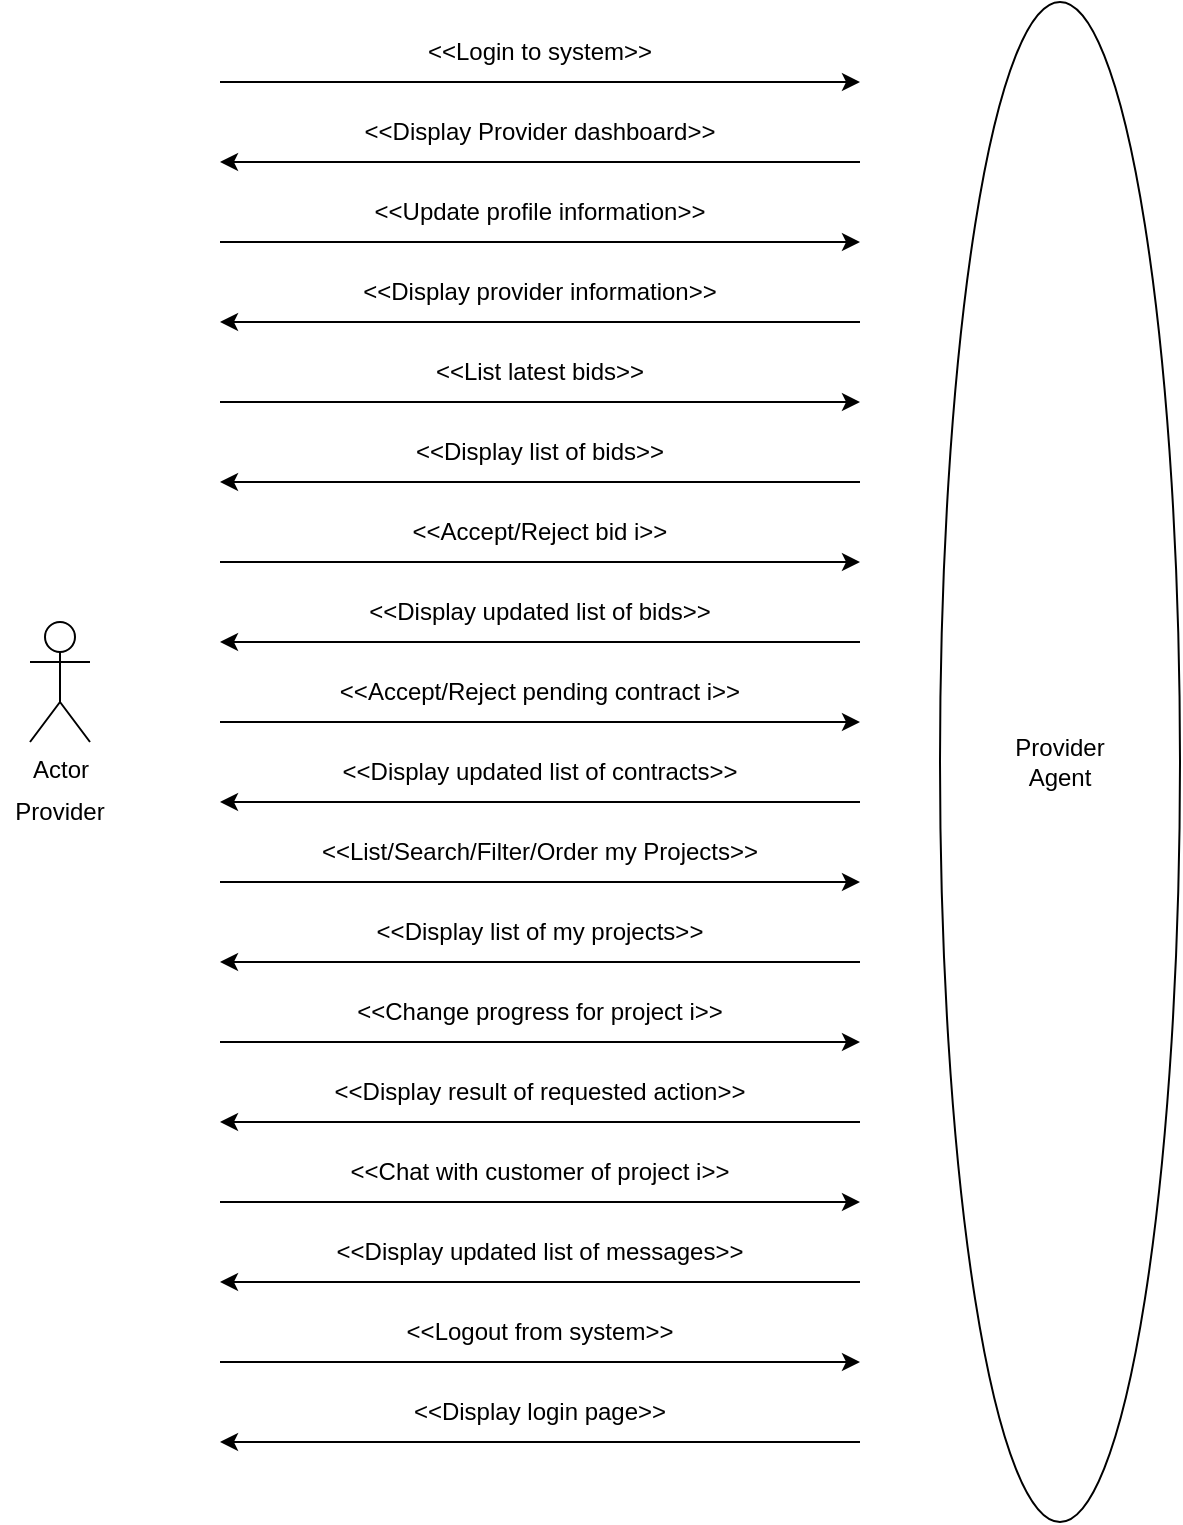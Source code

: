 <mxfile version="20.3.0" type="device"><diagram id="d9zIWpUxc9i_ES4YGlRj" name="Page-1"><mxGraphModel dx="1038" dy="649" grid="1" gridSize="10" guides="1" tooltips="1" connect="1" arrows="1" fold="1" page="1" pageScale="1" pageWidth="827" pageHeight="1169" math="0" shadow="0"><root><mxCell id="0"/><mxCell id="1" parent="0"/><mxCell id="m6YlHAo7tz0THWM_aI---8" value="" style="group" vertex="1" connectable="0" parent="1"><mxGeometry x="240" y="130" width="320" height="70" as="geometry"/></mxCell><mxCell id="m6YlHAo7tz0THWM_aI---4" value="" style="endArrow=classic;html=1;rounded=0;" edge="1" parent="m6YlHAo7tz0THWM_aI---8"><mxGeometry width="50" height="50" relative="1" as="geometry"><mxPoint y="30" as="sourcePoint"/><mxPoint x="320" y="30" as="targetPoint"/></mxGeometry></mxCell><mxCell id="m6YlHAo7tz0THWM_aI---5" value="&amp;lt;&amp;lt;Login to system&amp;gt;&amp;gt;" style="text;html=1;strokeColor=none;fillColor=none;align=center;verticalAlign=middle;whiteSpace=wrap;rounded=0;" vertex="1" parent="m6YlHAo7tz0THWM_aI---8"><mxGeometry x="40" width="240" height="30" as="geometry"/></mxCell><mxCell id="m6YlHAo7tz0THWM_aI---6" value="" style="endArrow=classic;html=1;rounded=0;" edge="1" parent="m6YlHAo7tz0THWM_aI---8"><mxGeometry width="50" height="50" relative="1" as="geometry"><mxPoint x="320" y="70" as="sourcePoint"/><mxPoint y="70" as="targetPoint"/></mxGeometry></mxCell><mxCell id="m6YlHAo7tz0THWM_aI---7" value="&amp;lt;&amp;lt;Display Provider dashboard&amp;gt;&amp;gt;" style="text;html=1;strokeColor=none;fillColor=none;align=center;verticalAlign=middle;whiteSpace=wrap;rounded=0;" vertex="1" parent="m6YlHAo7tz0THWM_aI---8"><mxGeometry x="40" y="40" width="240" height="30" as="geometry"/></mxCell><mxCell id="m6YlHAo7tz0THWM_aI---9" value="" style="group" vertex="1" connectable="0" parent="1"><mxGeometry x="240" y="530" width="320" height="70" as="geometry"/></mxCell><mxCell id="m6YlHAo7tz0THWM_aI---10" value="" style="endArrow=classic;html=1;rounded=0;" edge="1" parent="m6YlHAo7tz0THWM_aI---9"><mxGeometry width="50" height="50" relative="1" as="geometry"><mxPoint y="30" as="sourcePoint"/><mxPoint x="320" y="30" as="targetPoint"/></mxGeometry></mxCell><mxCell id="m6YlHAo7tz0THWM_aI---11" value="&amp;lt;&amp;lt;List/Search/Filter/Order my Projects&amp;gt;&amp;gt;" style="text;html=1;strokeColor=none;fillColor=none;align=center;verticalAlign=middle;whiteSpace=wrap;rounded=0;" vertex="1" parent="m6YlHAo7tz0THWM_aI---9"><mxGeometry x="40" width="240" height="30" as="geometry"/></mxCell><mxCell id="m6YlHAo7tz0THWM_aI---12" value="" style="endArrow=classic;html=1;rounded=0;" edge="1" parent="m6YlHAo7tz0THWM_aI---9"><mxGeometry width="50" height="50" relative="1" as="geometry"><mxPoint x="320" y="70" as="sourcePoint"/><mxPoint y="70" as="targetPoint"/></mxGeometry></mxCell><mxCell id="m6YlHAo7tz0THWM_aI---13" value="&amp;lt;&amp;lt;Display list of my projects&amp;gt;&amp;gt;" style="text;html=1;strokeColor=none;fillColor=none;align=center;verticalAlign=middle;whiteSpace=wrap;rounded=0;" vertex="1" parent="m6YlHAo7tz0THWM_aI---9"><mxGeometry x="40" y="40" width="240" height="30" as="geometry"/></mxCell><mxCell id="m6YlHAo7tz0THWM_aI---14" value="" style="group" vertex="1" connectable="0" parent="1"><mxGeometry x="240" y="610" width="320" height="70" as="geometry"/></mxCell><mxCell id="m6YlHAo7tz0THWM_aI---15" value="" style="endArrow=classic;html=1;rounded=0;" edge="1" parent="m6YlHAo7tz0THWM_aI---14"><mxGeometry width="50" height="50" relative="1" as="geometry"><mxPoint y="30" as="sourcePoint"/><mxPoint x="320" y="30" as="targetPoint"/></mxGeometry></mxCell><mxCell id="m6YlHAo7tz0THWM_aI---16" value="&amp;lt;&amp;lt;Change progress for project i&amp;gt;&amp;gt;" style="text;html=1;strokeColor=none;fillColor=none;align=center;verticalAlign=middle;whiteSpace=wrap;rounded=0;" vertex="1" parent="m6YlHAo7tz0THWM_aI---14"><mxGeometry x="40" width="240" height="30" as="geometry"/></mxCell><mxCell id="m6YlHAo7tz0THWM_aI---17" value="" style="endArrow=classic;html=1;rounded=0;" edge="1" parent="m6YlHAo7tz0THWM_aI---14"><mxGeometry width="50" height="50" relative="1" as="geometry"><mxPoint x="320" y="70" as="sourcePoint"/><mxPoint y="70" as="targetPoint"/></mxGeometry></mxCell><mxCell id="m6YlHAo7tz0THWM_aI---18" value="&amp;lt;&amp;lt;Display result of requested action&amp;gt;&amp;gt;" style="text;html=1;strokeColor=none;fillColor=none;align=center;verticalAlign=middle;whiteSpace=wrap;rounded=0;" vertex="1" parent="m6YlHAo7tz0THWM_aI---14"><mxGeometry x="40" y="40" width="240" height="30" as="geometry"/></mxCell><mxCell id="m6YlHAo7tz0THWM_aI---19" value="" style="group" vertex="1" connectable="0" parent="1"><mxGeometry x="240" y="690" width="320" height="70" as="geometry"/></mxCell><mxCell id="m6YlHAo7tz0THWM_aI---20" value="" style="endArrow=classic;html=1;rounded=0;" edge="1" parent="m6YlHAo7tz0THWM_aI---19"><mxGeometry width="50" height="50" relative="1" as="geometry"><mxPoint y="30" as="sourcePoint"/><mxPoint x="320" y="30" as="targetPoint"/></mxGeometry></mxCell><mxCell id="m6YlHAo7tz0THWM_aI---21" value="&amp;lt;&amp;lt;Chat with customer of project i&amp;gt;&amp;gt;" style="text;html=1;strokeColor=none;fillColor=none;align=center;verticalAlign=middle;whiteSpace=wrap;rounded=0;" vertex="1" parent="m6YlHAo7tz0THWM_aI---19"><mxGeometry x="30" width="260" height="30" as="geometry"/></mxCell><mxCell id="m6YlHAo7tz0THWM_aI---22" value="" style="endArrow=classic;html=1;rounded=0;" edge="1" parent="m6YlHAo7tz0THWM_aI---19"><mxGeometry width="50" height="50" relative="1" as="geometry"><mxPoint x="320" y="70" as="sourcePoint"/><mxPoint y="70" as="targetPoint"/></mxGeometry></mxCell><mxCell id="m6YlHAo7tz0THWM_aI---23" value="&amp;lt;&amp;lt;Display updated list of messages&amp;gt;&amp;gt;" style="text;html=1;strokeColor=none;fillColor=none;align=center;verticalAlign=middle;whiteSpace=wrap;rounded=0;" vertex="1" parent="m6YlHAo7tz0THWM_aI---19"><mxGeometry x="40" y="40" width="240" height="30" as="geometry"/></mxCell><mxCell id="m6YlHAo7tz0THWM_aI---24" value="" style="group" vertex="1" connectable="0" parent="1"><mxGeometry x="240" y="770" width="320" height="70" as="geometry"/></mxCell><mxCell id="m6YlHAo7tz0THWM_aI---25" value="" style="endArrow=classic;html=1;rounded=0;" edge="1" parent="m6YlHAo7tz0THWM_aI---24"><mxGeometry width="50" height="50" relative="1" as="geometry"><mxPoint y="30" as="sourcePoint"/><mxPoint x="320" y="30" as="targetPoint"/></mxGeometry></mxCell><mxCell id="m6YlHAo7tz0THWM_aI---26" value="&amp;lt;&amp;lt;Logout from system&amp;gt;&amp;gt;" style="text;html=1;strokeColor=none;fillColor=none;align=center;verticalAlign=middle;whiteSpace=wrap;rounded=0;" vertex="1" parent="m6YlHAo7tz0THWM_aI---24"><mxGeometry x="40" width="240" height="30" as="geometry"/></mxCell><mxCell id="m6YlHAo7tz0THWM_aI---27" value="" style="endArrow=classic;html=1;rounded=0;" edge="1" parent="m6YlHAo7tz0THWM_aI---24"><mxGeometry width="50" height="50" relative="1" as="geometry"><mxPoint x="320" y="70" as="sourcePoint"/><mxPoint y="70" as="targetPoint"/></mxGeometry></mxCell><mxCell id="m6YlHAo7tz0THWM_aI---28" value="&amp;lt;&amp;lt;Display login page&amp;gt;&amp;gt;" style="text;html=1;strokeColor=none;fillColor=none;align=center;verticalAlign=middle;whiteSpace=wrap;rounded=0;" vertex="1" parent="m6YlHAo7tz0THWM_aI---24"><mxGeometry x="40" y="40" width="240" height="30" as="geometry"/></mxCell><mxCell id="m6YlHAo7tz0THWM_aI---29" value="" style="group" vertex="1" connectable="0" parent="1"><mxGeometry x="130" y="430" width="60" height="110" as="geometry"/></mxCell><mxCell id="m6YlHAo7tz0THWM_aI---1" value="Actor" style="shape=umlActor;verticalLabelPosition=bottom;verticalAlign=top;html=1;outlineConnect=0;" vertex="1" parent="m6YlHAo7tz0THWM_aI---29"><mxGeometry x="15" width="30" height="60" as="geometry"/></mxCell><mxCell id="m6YlHAo7tz0THWM_aI---2" value="Provider" style="text;html=1;strokeColor=none;fillColor=none;align=center;verticalAlign=middle;whiteSpace=wrap;rounded=0;" vertex="1" parent="m6YlHAo7tz0THWM_aI---29"><mxGeometry y="80" width="60" height="30" as="geometry"/></mxCell><mxCell id="m6YlHAo7tz0THWM_aI---30" value="Provider&lt;br&gt;Agent" style="ellipse;whiteSpace=wrap;html=1;" vertex="1" parent="1"><mxGeometry x="600" y="120" width="120" height="760" as="geometry"/></mxCell><mxCell id="m6YlHAo7tz0THWM_aI---31" value="" style="group" vertex="1" connectable="0" parent="1"><mxGeometry x="240" y="210" width="320" height="70" as="geometry"/></mxCell><mxCell id="m6YlHAo7tz0THWM_aI---32" value="" style="endArrow=classic;html=1;rounded=0;" edge="1" parent="m6YlHAo7tz0THWM_aI---31"><mxGeometry width="50" height="50" relative="1" as="geometry"><mxPoint y="30" as="sourcePoint"/><mxPoint x="320" y="30" as="targetPoint"/></mxGeometry></mxCell><mxCell id="m6YlHAo7tz0THWM_aI---33" value="&amp;lt;&amp;lt;Update profile information&amp;gt;&amp;gt;" style="text;html=1;strokeColor=none;fillColor=none;align=center;verticalAlign=middle;whiteSpace=wrap;rounded=0;" vertex="1" parent="m6YlHAo7tz0THWM_aI---31"><mxGeometry x="40" width="240" height="30" as="geometry"/></mxCell><mxCell id="m6YlHAo7tz0THWM_aI---34" value="" style="endArrow=classic;html=1;rounded=0;" edge="1" parent="m6YlHAo7tz0THWM_aI---31"><mxGeometry width="50" height="50" relative="1" as="geometry"><mxPoint x="320" y="70" as="sourcePoint"/><mxPoint y="70" as="targetPoint"/></mxGeometry></mxCell><mxCell id="m6YlHAo7tz0THWM_aI---35" value="&amp;lt;&amp;lt;Display provider information&amp;gt;&amp;gt;" style="text;html=1;strokeColor=none;fillColor=none;align=center;verticalAlign=middle;whiteSpace=wrap;rounded=0;" vertex="1" parent="m6YlHAo7tz0THWM_aI---31"><mxGeometry x="40" y="40" width="240" height="30" as="geometry"/></mxCell><mxCell id="m6YlHAo7tz0THWM_aI---36" value="" style="group" vertex="1" connectable="0" parent="1"><mxGeometry x="240" y="290" width="320" height="70" as="geometry"/></mxCell><mxCell id="m6YlHAo7tz0THWM_aI---37" value="" style="endArrow=classic;html=1;rounded=0;" edge="1" parent="m6YlHAo7tz0THWM_aI---36"><mxGeometry width="50" height="50" relative="1" as="geometry"><mxPoint y="30" as="sourcePoint"/><mxPoint x="320" y="30" as="targetPoint"/></mxGeometry></mxCell><mxCell id="m6YlHAo7tz0THWM_aI---38" value="&amp;lt;&amp;lt;List latest bids&amp;gt;&amp;gt;" style="text;html=1;strokeColor=none;fillColor=none;align=center;verticalAlign=middle;whiteSpace=wrap;rounded=0;" vertex="1" parent="m6YlHAo7tz0THWM_aI---36"><mxGeometry x="40" width="240" height="30" as="geometry"/></mxCell><mxCell id="m6YlHAo7tz0THWM_aI---39" value="" style="endArrow=classic;html=1;rounded=0;" edge="1" parent="m6YlHAo7tz0THWM_aI---36"><mxGeometry width="50" height="50" relative="1" as="geometry"><mxPoint x="320" y="70" as="sourcePoint"/><mxPoint y="70" as="targetPoint"/></mxGeometry></mxCell><mxCell id="m6YlHAo7tz0THWM_aI---40" value="&amp;lt;&amp;lt;Display list of bids&amp;gt;&amp;gt;" style="text;html=1;strokeColor=none;fillColor=none;align=center;verticalAlign=middle;whiteSpace=wrap;rounded=0;" vertex="1" parent="m6YlHAo7tz0THWM_aI---36"><mxGeometry x="40" y="40" width="240" height="30" as="geometry"/></mxCell><mxCell id="m6YlHAo7tz0THWM_aI---41" value="" style="group" vertex="1" connectable="0" parent="1"><mxGeometry x="240" y="370" width="320" height="70" as="geometry"/></mxCell><mxCell id="m6YlHAo7tz0THWM_aI---42" value="" style="endArrow=classic;html=1;rounded=0;" edge="1" parent="m6YlHAo7tz0THWM_aI---41"><mxGeometry width="50" height="50" relative="1" as="geometry"><mxPoint y="30" as="sourcePoint"/><mxPoint x="320" y="30" as="targetPoint"/></mxGeometry></mxCell><mxCell id="m6YlHAo7tz0THWM_aI---43" value="&amp;lt;&amp;lt;Accept/Reject bid i&amp;gt;&amp;gt;" style="text;html=1;strokeColor=none;fillColor=none;align=center;verticalAlign=middle;whiteSpace=wrap;rounded=0;" vertex="1" parent="m6YlHAo7tz0THWM_aI---41"><mxGeometry x="40" width="240" height="30" as="geometry"/></mxCell><mxCell id="m6YlHAo7tz0THWM_aI---44" value="" style="endArrow=classic;html=1;rounded=0;" edge="1" parent="m6YlHAo7tz0THWM_aI---41"><mxGeometry width="50" height="50" relative="1" as="geometry"><mxPoint x="320" y="70" as="sourcePoint"/><mxPoint y="70" as="targetPoint"/></mxGeometry></mxCell><mxCell id="m6YlHAo7tz0THWM_aI---45" value="&amp;lt;&amp;lt;Display updated list of bids&amp;gt;&amp;gt;" style="text;html=1;strokeColor=none;fillColor=none;align=center;verticalAlign=middle;whiteSpace=wrap;rounded=0;" vertex="1" parent="m6YlHAo7tz0THWM_aI---41"><mxGeometry x="40" y="40" width="240" height="30" as="geometry"/></mxCell><mxCell id="m6YlHAo7tz0THWM_aI---46" value="" style="group" vertex="1" connectable="0" parent="1"><mxGeometry x="240" y="450" width="320" height="70" as="geometry"/></mxCell><mxCell id="m6YlHAo7tz0THWM_aI---47" value="" style="endArrow=classic;html=1;rounded=0;" edge="1" parent="m6YlHAo7tz0THWM_aI---46"><mxGeometry width="50" height="50" relative="1" as="geometry"><mxPoint y="30" as="sourcePoint"/><mxPoint x="320" y="30" as="targetPoint"/></mxGeometry></mxCell><mxCell id="m6YlHAo7tz0THWM_aI---48" value="&amp;lt;&amp;lt;Accept/Reject pending contract i&amp;gt;&amp;gt;" style="text;html=1;strokeColor=none;fillColor=none;align=center;verticalAlign=middle;whiteSpace=wrap;rounded=0;" vertex="1" parent="m6YlHAo7tz0THWM_aI---46"><mxGeometry x="40" width="240" height="30" as="geometry"/></mxCell><mxCell id="m6YlHAo7tz0THWM_aI---49" value="" style="endArrow=classic;html=1;rounded=0;" edge="1" parent="m6YlHAo7tz0THWM_aI---46"><mxGeometry width="50" height="50" relative="1" as="geometry"><mxPoint x="320" y="70" as="sourcePoint"/><mxPoint y="70" as="targetPoint"/></mxGeometry></mxCell><mxCell id="m6YlHAo7tz0THWM_aI---50" value="&amp;lt;&amp;lt;Display updated list of contracts&amp;gt;&amp;gt;" style="text;html=1;strokeColor=none;fillColor=none;align=center;verticalAlign=middle;whiteSpace=wrap;rounded=0;" vertex="1" parent="m6YlHAo7tz0THWM_aI---46"><mxGeometry x="40" y="40" width="240" height="30" as="geometry"/></mxCell></root></mxGraphModel></diagram></mxfile>